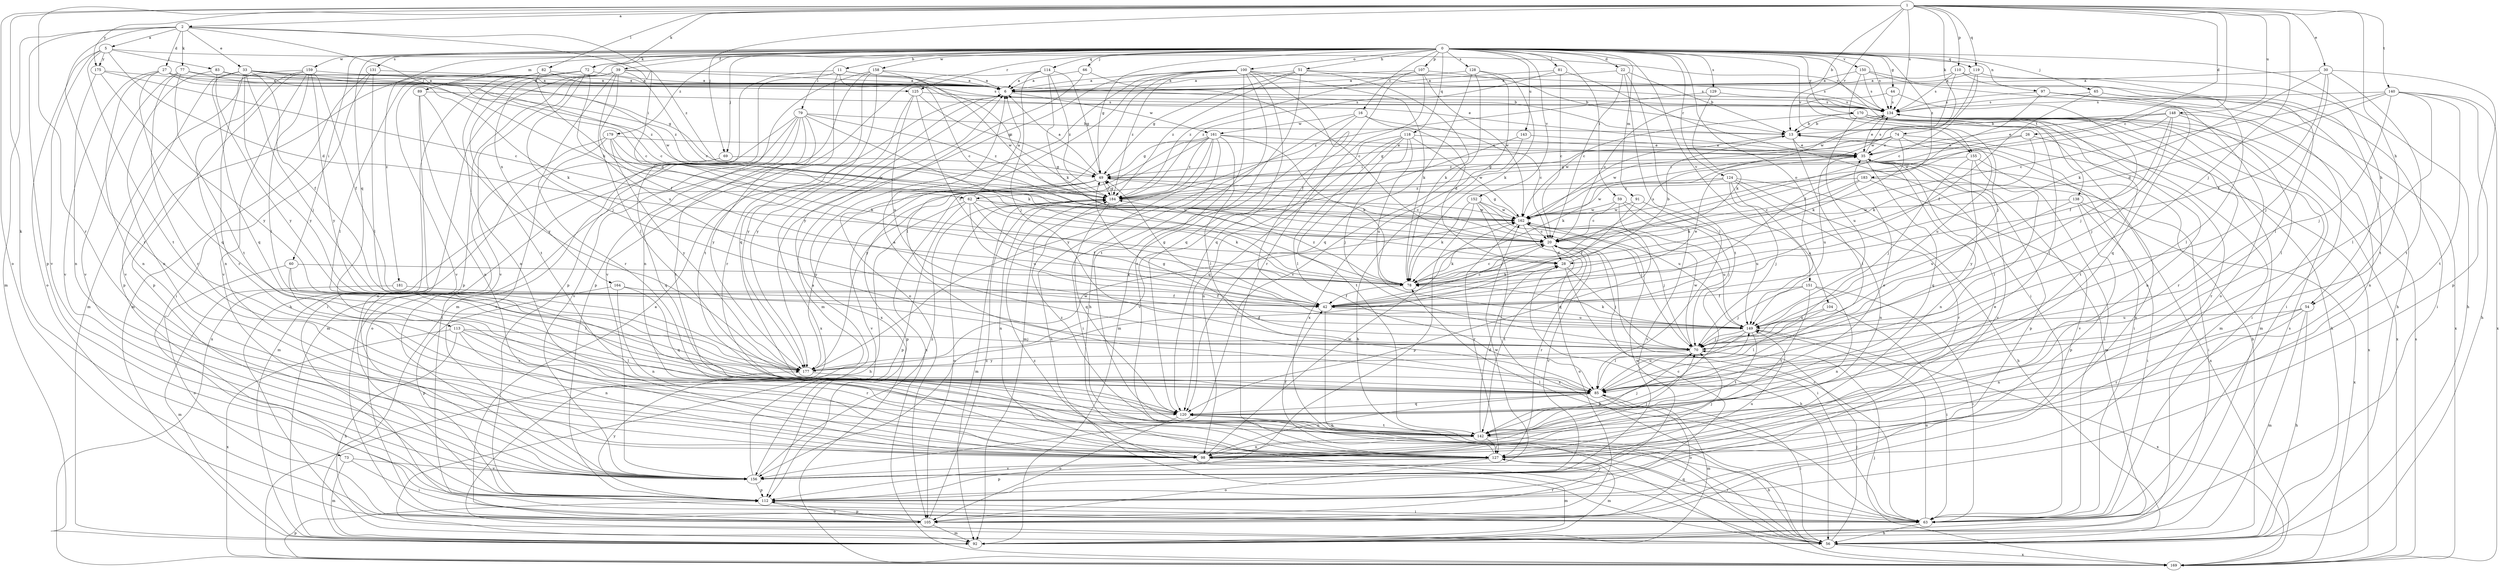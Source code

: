 strict digraph  {
0;
1;
2;
5;
6;
11;
13;
16;
20;
22;
26;
27;
28;
30;
33;
35;
39;
42;
44;
49;
51;
54;
56;
59;
60;
62;
63;
65;
66;
69;
70;
72;
73;
74;
77;
78;
79;
81;
82;
83;
85;
89;
91;
92;
97;
98;
100;
104;
105;
107;
110;
112;
113;
114;
118;
119;
120;
124;
125;
127;
128;
129;
131;
134;
138;
140;
142;
143;
148;
149;
150;
151;
152;
155;
156;
158;
159;
161;
162;
164;
169;
170;
175;
177;
179;
181;
183;
184;
0 -> 11  [label=b];
0 -> 16  [label=c];
0 -> 22  [label=d];
0 -> 39  [label=f];
0 -> 44  [label=g];
0 -> 49  [label=g];
0 -> 51  [label=h];
0 -> 54  [label=h];
0 -> 59  [label=i];
0 -> 60  [label=i];
0 -> 65  [label=j];
0 -> 66  [label=j];
0 -> 69  [label=j];
0 -> 72  [label=k];
0 -> 79  [label=l];
0 -> 81  [label=l];
0 -> 89  [label=m];
0 -> 91  [label=m];
0 -> 97  [label=n];
0 -> 100  [label=o];
0 -> 104  [label=o];
0 -> 107  [label=p];
0 -> 113  [label=q];
0 -> 114  [label=q];
0 -> 118  [label=q];
0 -> 119  [label=q];
0 -> 124  [label=r];
0 -> 125  [label=r];
0 -> 128  [label=s];
0 -> 129  [label=s];
0 -> 131  [label=s];
0 -> 134  [label=s];
0 -> 138  [label=t];
0 -> 143  [label=u];
0 -> 150  [label=v];
0 -> 151  [label=v];
0 -> 152  [label=v];
0 -> 155  [label=v];
0 -> 158  [label=w];
0 -> 159  [label=w];
0 -> 164  [label=x];
0 -> 170  [label=y];
0 -> 179  [label=z];
0 -> 181  [label=z];
0 -> 183  [label=z];
1 -> 2  [label=a];
1 -> 13  [label=b];
1 -> 20  [label=c];
1 -> 26  [label=d];
1 -> 30  [label=e];
1 -> 54  [label=h];
1 -> 69  [label=j];
1 -> 70  [label=j];
1 -> 72  [label=k];
1 -> 73  [label=k];
1 -> 74  [label=k];
1 -> 82  [label=l];
1 -> 105  [label=o];
1 -> 110  [label=p];
1 -> 119  [label=q];
1 -> 127  [label=r];
1 -> 134  [label=s];
1 -> 140  [label=t];
1 -> 148  [label=u];
1 -> 155  [label=v];
1 -> 175  [label=y];
2 -> 5  [label=a];
2 -> 27  [label=d];
2 -> 33  [label=e];
2 -> 62  [label=i];
2 -> 77  [label=k];
2 -> 78  [label=k];
2 -> 92  [label=m];
2 -> 112  [label=p];
2 -> 127  [label=r];
2 -> 184  [label=z];
5 -> 28  [label=d];
5 -> 83  [label=l];
5 -> 105  [label=o];
5 -> 134  [label=s];
5 -> 142  [label=t];
5 -> 156  [label=v];
5 -> 175  [label=y];
6 -> 134  [label=s];
6 -> 161  [label=w];
6 -> 169  [label=x];
6 -> 177  [label=y];
11 -> 6  [label=a];
11 -> 20  [label=c];
11 -> 92  [label=m];
11 -> 112  [label=p];
11 -> 142  [label=t];
11 -> 184  [label=z];
13 -> 35  [label=e];
13 -> 62  [label=i];
13 -> 63  [label=i];
13 -> 85  [label=l];
16 -> 20  [label=c];
16 -> 28  [label=d];
16 -> 92  [label=m];
16 -> 161  [label=w];
16 -> 177  [label=y];
20 -> 28  [label=d];
20 -> 78  [label=k];
20 -> 127  [label=r];
20 -> 142  [label=t];
20 -> 156  [label=v];
22 -> 6  [label=a];
22 -> 13  [label=b];
22 -> 20  [label=c];
22 -> 85  [label=l];
22 -> 142  [label=t];
26 -> 35  [label=e];
26 -> 78  [label=k];
26 -> 169  [label=x];
26 -> 184  [label=z];
27 -> 20  [label=c];
27 -> 98  [label=n];
27 -> 120  [label=q];
27 -> 156  [label=v];
27 -> 184  [label=z];
27 -> 125  [label=j];
28 -> 13  [label=b];
28 -> 56  [label=h];
28 -> 63  [label=i];
28 -> 70  [label=j];
28 -> 78  [label=k];
30 -> 6  [label=a];
30 -> 42  [label=f];
30 -> 70  [label=j];
30 -> 78  [label=k];
30 -> 112  [label=p];
30 -> 142  [label=t];
33 -> 6  [label=a];
33 -> 20  [label=c];
33 -> 42  [label=f];
33 -> 70  [label=j];
33 -> 120  [label=q];
33 -> 127  [label=r];
33 -> 134  [label=s];
33 -> 156  [label=v];
33 -> 162  [label=w];
33 -> 177  [label=y];
35 -> 49  [label=g];
35 -> 78  [label=k];
35 -> 92  [label=m];
35 -> 98  [label=n];
35 -> 112  [label=p];
35 -> 120  [label=q];
35 -> 134  [label=s];
35 -> 149  [label=u];
35 -> 156  [label=v];
35 -> 169  [label=x];
39 -> 6  [label=a];
39 -> 13  [label=b];
39 -> 20  [label=c];
39 -> 42  [label=f];
39 -> 85  [label=l];
39 -> 105  [label=o];
39 -> 112  [label=p];
39 -> 127  [label=r];
39 -> 156  [label=v];
42 -> 20  [label=c];
42 -> 35  [label=e];
42 -> 49  [label=g];
42 -> 56  [label=h];
42 -> 149  [label=u];
44 -> 20  [label=c];
44 -> 70  [label=j];
44 -> 134  [label=s];
49 -> 6  [label=a];
49 -> 20  [label=c];
49 -> 112  [label=p];
49 -> 156  [label=v];
49 -> 177  [label=y];
49 -> 184  [label=z];
51 -> 6  [label=a];
51 -> 49  [label=g];
51 -> 78  [label=k];
51 -> 127  [label=r];
51 -> 134  [label=s];
51 -> 184  [label=z];
54 -> 56  [label=h];
54 -> 92  [label=m];
54 -> 98  [label=n];
54 -> 127  [label=r];
54 -> 149  [label=u];
56 -> 13  [label=b];
56 -> 70  [label=j];
56 -> 85  [label=l];
56 -> 120  [label=q];
56 -> 169  [label=x];
59 -> 20  [label=c];
59 -> 70  [label=j];
59 -> 120  [label=q];
59 -> 156  [label=v];
59 -> 162  [label=w];
60 -> 78  [label=k];
60 -> 85  [label=l];
60 -> 105  [label=o];
60 -> 127  [label=r];
62 -> 6  [label=a];
62 -> 42  [label=f];
62 -> 56  [label=h];
62 -> 78  [label=k];
62 -> 112  [label=p];
62 -> 149  [label=u];
62 -> 162  [label=w];
63 -> 20  [label=c];
63 -> 56  [label=h];
63 -> 78  [label=k];
63 -> 149  [label=u];
63 -> 184  [label=z];
65 -> 42  [label=f];
65 -> 63  [label=i];
65 -> 85  [label=l];
65 -> 134  [label=s];
66 -> 6  [label=a];
66 -> 20  [label=c];
66 -> 92  [label=m];
69 -> 49  [label=g];
69 -> 92  [label=m];
69 -> 120  [label=q];
70 -> 49  [label=g];
70 -> 162  [label=w];
70 -> 177  [label=y];
72 -> 6  [label=a];
72 -> 56  [label=h];
72 -> 70  [label=j];
72 -> 98  [label=n];
72 -> 142  [label=t];
72 -> 149  [label=u];
72 -> 156  [label=v];
73 -> 63  [label=i];
73 -> 92  [label=m];
73 -> 156  [label=v];
74 -> 35  [label=e];
74 -> 49  [label=g];
74 -> 78  [label=k];
74 -> 127  [label=r];
74 -> 149  [label=u];
74 -> 162  [label=w];
74 -> 184  [label=z];
77 -> 6  [label=a];
77 -> 78  [label=k];
77 -> 127  [label=r];
77 -> 142  [label=t];
77 -> 156  [label=v];
78 -> 20  [label=c];
78 -> 42  [label=f];
78 -> 134  [label=s];
78 -> 184  [label=z];
79 -> 13  [label=b];
79 -> 63  [label=i];
79 -> 78  [label=k];
79 -> 92  [label=m];
79 -> 142  [label=t];
79 -> 156  [label=v];
79 -> 169  [label=x];
79 -> 177  [label=y];
79 -> 184  [label=z];
81 -> 6  [label=a];
81 -> 20  [label=c];
81 -> 63  [label=i];
81 -> 184  [label=z];
82 -> 6  [label=a];
82 -> 28  [label=d];
82 -> 35  [label=e];
82 -> 85  [label=l];
82 -> 112  [label=p];
83 -> 6  [label=a];
83 -> 49  [label=g];
83 -> 98  [label=n];
83 -> 177  [label=y];
83 -> 184  [label=z];
85 -> 6  [label=a];
85 -> 92  [label=m];
85 -> 98  [label=n];
85 -> 105  [label=o];
85 -> 120  [label=q];
85 -> 149  [label=u];
89 -> 63  [label=i];
89 -> 98  [label=n];
89 -> 134  [label=s];
89 -> 177  [label=y];
91 -> 42  [label=f];
91 -> 149  [label=u];
91 -> 162  [label=w];
92 -> 134  [label=s];
97 -> 42  [label=f];
97 -> 63  [label=i];
97 -> 120  [label=q];
97 -> 134  [label=s];
97 -> 169  [label=x];
98 -> 70  [label=j];
98 -> 92  [label=m];
98 -> 162  [label=w];
100 -> 6  [label=a];
100 -> 42  [label=f];
100 -> 56  [label=h];
100 -> 78  [label=k];
100 -> 85  [label=l];
100 -> 105  [label=o];
100 -> 120  [label=q];
100 -> 134  [label=s];
100 -> 142  [label=t];
100 -> 169  [label=x];
100 -> 177  [label=y];
100 -> 184  [label=z];
104 -> 63  [label=i];
104 -> 85  [label=l];
104 -> 149  [label=u];
105 -> 6  [label=a];
105 -> 92  [label=m];
105 -> 112  [label=p];
105 -> 127  [label=r];
105 -> 184  [label=z];
107 -> 6  [label=a];
107 -> 13  [label=b];
107 -> 120  [label=q];
107 -> 127  [label=r];
107 -> 162  [label=w];
107 -> 184  [label=z];
110 -> 6  [label=a];
110 -> 85  [label=l];
110 -> 134  [label=s];
110 -> 142  [label=t];
110 -> 162  [label=w];
112 -> 20  [label=c];
112 -> 63  [label=i];
112 -> 105  [label=o];
112 -> 162  [label=w];
112 -> 177  [label=y];
113 -> 56  [label=h];
113 -> 70  [label=j];
113 -> 85  [label=l];
113 -> 98  [label=n];
113 -> 127  [label=r];
113 -> 169  [label=x];
114 -> 6  [label=a];
114 -> 49  [label=g];
114 -> 70  [label=j];
114 -> 78  [label=k];
114 -> 156  [label=v];
114 -> 184  [label=z];
118 -> 35  [label=e];
118 -> 70  [label=j];
118 -> 85  [label=l];
118 -> 98  [label=n];
118 -> 120  [label=q];
118 -> 142  [label=t];
118 -> 149  [label=u];
118 -> 162  [label=w];
119 -> 6  [label=a];
119 -> 20  [label=c];
119 -> 56  [label=h];
119 -> 162  [label=w];
120 -> 35  [label=e];
120 -> 105  [label=o];
120 -> 142  [label=t];
124 -> 56  [label=h];
124 -> 70  [label=j];
124 -> 98  [label=n];
124 -> 127  [label=r];
124 -> 149  [label=u];
124 -> 162  [label=w];
124 -> 184  [label=z];
125 -> 42  [label=f];
125 -> 49  [label=g];
125 -> 134  [label=s];
125 -> 149  [label=u];
125 -> 177  [label=y];
127 -> 35  [label=e];
127 -> 42  [label=f];
127 -> 63  [label=i];
127 -> 70  [label=j];
127 -> 92  [label=m];
127 -> 105  [label=o];
127 -> 112  [label=p];
127 -> 156  [label=v];
128 -> 6  [label=a];
128 -> 78  [label=k];
128 -> 120  [label=q];
128 -> 156  [label=v];
128 -> 169  [label=x];
129 -> 78  [label=k];
129 -> 134  [label=s];
129 -> 184  [label=z];
131 -> 6  [label=a];
131 -> 63  [label=i];
131 -> 85  [label=l];
131 -> 92  [label=m];
134 -> 13  [label=b];
134 -> 35  [label=e];
134 -> 63  [label=i];
134 -> 92  [label=m];
134 -> 98  [label=n];
134 -> 127  [label=r];
134 -> 142  [label=t];
134 -> 169  [label=x];
138 -> 63  [label=i];
138 -> 112  [label=p];
138 -> 149  [label=u];
138 -> 162  [label=w];
138 -> 169  [label=x];
140 -> 20  [label=c];
140 -> 28  [label=d];
140 -> 56  [label=h];
140 -> 70  [label=j];
140 -> 85  [label=l];
140 -> 134  [label=s];
140 -> 142  [label=t];
140 -> 169  [label=x];
142 -> 28  [label=d];
142 -> 56  [label=h];
142 -> 70  [label=j];
142 -> 98  [label=n];
142 -> 127  [label=r];
142 -> 184  [label=z];
143 -> 35  [label=e];
143 -> 56  [label=h];
143 -> 156  [label=v];
148 -> 13  [label=b];
148 -> 35  [label=e];
148 -> 42  [label=f];
148 -> 70  [label=j];
148 -> 85  [label=l];
148 -> 98  [label=n];
148 -> 162  [label=w];
149 -> 70  [label=j];
149 -> 78  [label=k];
149 -> 85  [label=l];
149 -> 142  [label=t];
149 -> 169  [label=x];
150 -> 6  [label=a];
150 -> 56  [label=h];
150 -> 70  [label=j];
150 -> 105  [label=o];
150 -> 134  [label=s];
151 -> 42  [label=f];
151 -> 63  [label=i];
151 -> 70  [label=j];
151 -> 98  [label=n];
151 -> 142  [label=t];
152 -> 70  [label=j];
152 -> 78  [label=k];
152 -> 112  [label=p];
152 -> 149  [label=u];
152 -> 162  [label=w];
152 -> 169  [label=x];
155 -> 49  [label=g];
155 -> 63  [label=i];
155 -> 70  [label=j];
155 -> 85  [label=l];
155 -> 177  [label=y];
156 -> 6  [label=a];
156 -> 112  [label=p];
156 -> 149  [label=u];
156 -> 162  [label=w];
156 -> 184  [label=z];
158 -> 6  [label=a];
158 -> 98  [label=n];
158 -> 112  [label=p];
158 -> 120  [label=q];
158 -> 127  [label=r];
158 -> 162  [label=w];
159 -> 6  [label=a];
159 -> 42  [label=f];
159 -> 85  [label=l];
159 -> 92  [label=m];
159 -> 98  [label=n];
159 -> 112  [label=p];
159 -> 156  [label=v];
159 -> 177  [label=y];
161 -> 35  [label=e];
161 -> 49  [label=g];
161 -> 56  [label=h];
161 -> 63  [label=i];
161 -> 78  [label=k];
161 -> 85  [label=l];
161 -> 92  [label=m];
161 -> 169  [label=x];
161 -> 177  [label=y];
161 -> 184  [label=z];
162 -> 20  [label=c];
162 -> 49  [label=g];
162 -> 70  [label=j];
162 -> 105  [label=o];
162 -> 127  [label=r];
162 -> 149  [label=u];
164 -> 42  [label=f];
164 -> 98  [label=n];
164 -> 112  [label=p];
164 -> 120  [label=q];
169 -> 70  [label=j];
169 -> 112  [label=p];
169 -> 134  [label=s];
170 -> 13  [label=b];
170 -> 56  [label=h];
170 -> 85  [label=l];
170 -> 92  [label=m];
170 -> 105  [label=o];
170 -> 149  [label=u];
170 -> 162  [label=w];
175 -> 6  [label=a];
175 -> 20  [label=c];
175 -> 98  [label=n];
175 -> 177  [label=y];
177 -> 28  [label=d];
177 -> 85  [label=l];
177 -> 162  [label=w];
179 -> 35  [label=e];
179 -> 78  [label=k];
179 -> 105  [label=o];
179 -> 156  [label=v];
179 -> 162  [label=w];
179 -> 177  [label=y];
181 -> 42  [label=f];
181 -> 92  [label=m];
183 -> 20  [label=c];
183 -> 63  [label=i];
183 -> 78  [label=k];
183 -> 156  [label=v];
183 -> 184  [label=z];
184 -> 49  [label=g];
184 -> 92  [label=m];
184 -> 98  [label=n];
184 -> 105  [label=o];
184 -> 120  [label=q];
184 -> 162  [label=w];
}

